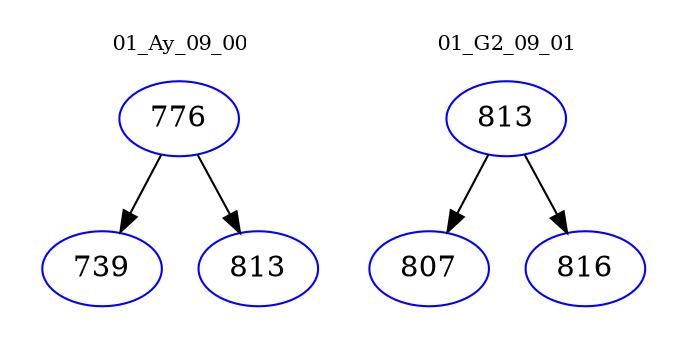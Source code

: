 digraph{
subgraph cluster_0 {
color = white
label = "01_Ay_09_00";
fontsize=10;
T0_776 [label="776", color="blue"]
T0_776 -> T0_739 [color="black"]
T0_739 [label="739", color="blue"]
T0_776 -> T0_813 [color="black"]
T0_813 [label="813", color="blue"]
}
subgraph cluster_1 {
color = white
label = "01_G2_09_01";
fontsize=10;
T1_813 [label="813", color="blue"]
T1_813 -> T1_807 [color="black"]
T1_807 [label="807", color="blue"]
T1_813 -> T1_816 [color="black"]
T1_816 [label="816", color="blue"]
}
}
